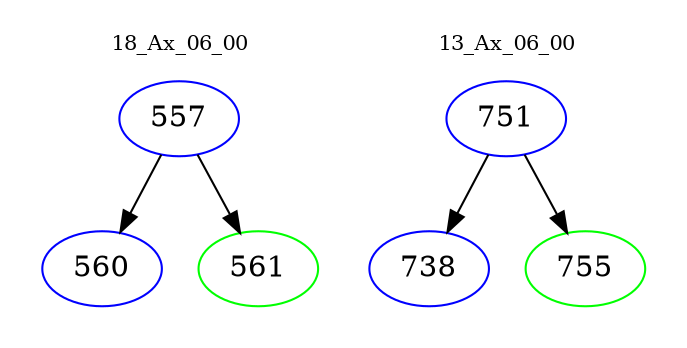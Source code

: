 digraph{
subgraph cluster_0 {
color = white
label = "18_Ax_06_00";
fontsize=10;
T0_557 [label="557", color="blue"]
T0_557 -> T0_560 [color="black"]
T0_560 [label="560", color="blue"]
T0_557 -> T0_561 [color="black"]
T0_561 [label="561", color="green"]
}
subgraph cluster_1 {
color = white
label = "13_Ax_06_00";
fontsize=10;
T1_751 [label="751", color="blue"]
T1_751 -> T1_738 [color="black"]
T1_738 [label="738", color="blue"]
T1_751 -> T1_755 [color="black"]
T1_755 [label="755", color="green"]
}
}
